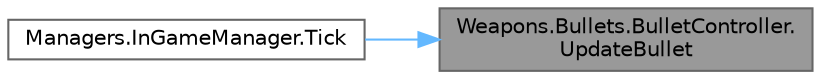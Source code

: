 digraph "Weapons.Bullets.BulletController.UpdateBullet"
{
 // LATEX_PDF_SIZE
  bgcolor="transparent";
  edge [fontname=Helvetica,fontsize=10,labelfontname=Helvetica,labelfontsize=10];
  node [fontname=Helvetica,fontsize=10,shape=box,height=0.2,width=0.4];
  rankdir="RL";
  Node1 [id="Node000001",label="Weapons.Bullets.BulletController.\lUpdateBullet",height=0.2,width=0.4,color="gray40", fillcolor="grey60", style="filled", fontcolor="black",tooltip="弾更新 毎フレーム"];
  Node1 -> Node2 [id="edge1_Node000001_Node000002",dir="back",color="steelblue1",style="solid",tooltip=" "];
  Node2 [id="Node000002",label="Managers.InGameManager.Tick",height=0.2,width=0.4,color="grey40", fillcolor="white", style="filled",URL="$classManagers_1_1InGameManager.html#a2e3f4f8130c4896d17232f55cc6d7373",tooltip=" "];
}
